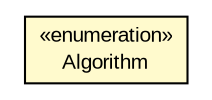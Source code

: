 #!/usr/local/bin/dot
#
# Class diagram 
# Generated by UMLGraph version R5_6-24-gf6e263 (http://www.umlgraph.org/)
#

digraph G {
	edge [fontname="arial",fontsize=10,labelfontname="arial",labelfontsize=10];
	node [fontname="arial",fontsize=10,shape=plaintext];
	nodesep=0.25;
	ranksep=0.5;
	// org.miloss.fgsms.agentcore.ConfigLoader.Algorithm
	c233391 [label=<<table title="org.miloss.fgsms.agentcore.ConfigLoader.Algorithm" border="0" cellborder="1" cellspacing="0" cellpadding="2" port="p" bgcolor="lemonChiffon" href="./ConfigLoader.Algorithm.html">
		<tr><td><table border="0" cellspacing="0" cellpadding="1">
<tr><td align="center" balign="center"> &#171;enumeration&#187; </td></tr>
<tr><td align="center" balign="center"> Algorithm </td></tr>
		</table></td></tr>
		</table>>, URL="./ConfigLoader.Algorithm.html", fontname="arial", fontcolor="black", fontsize=10.0];
}

